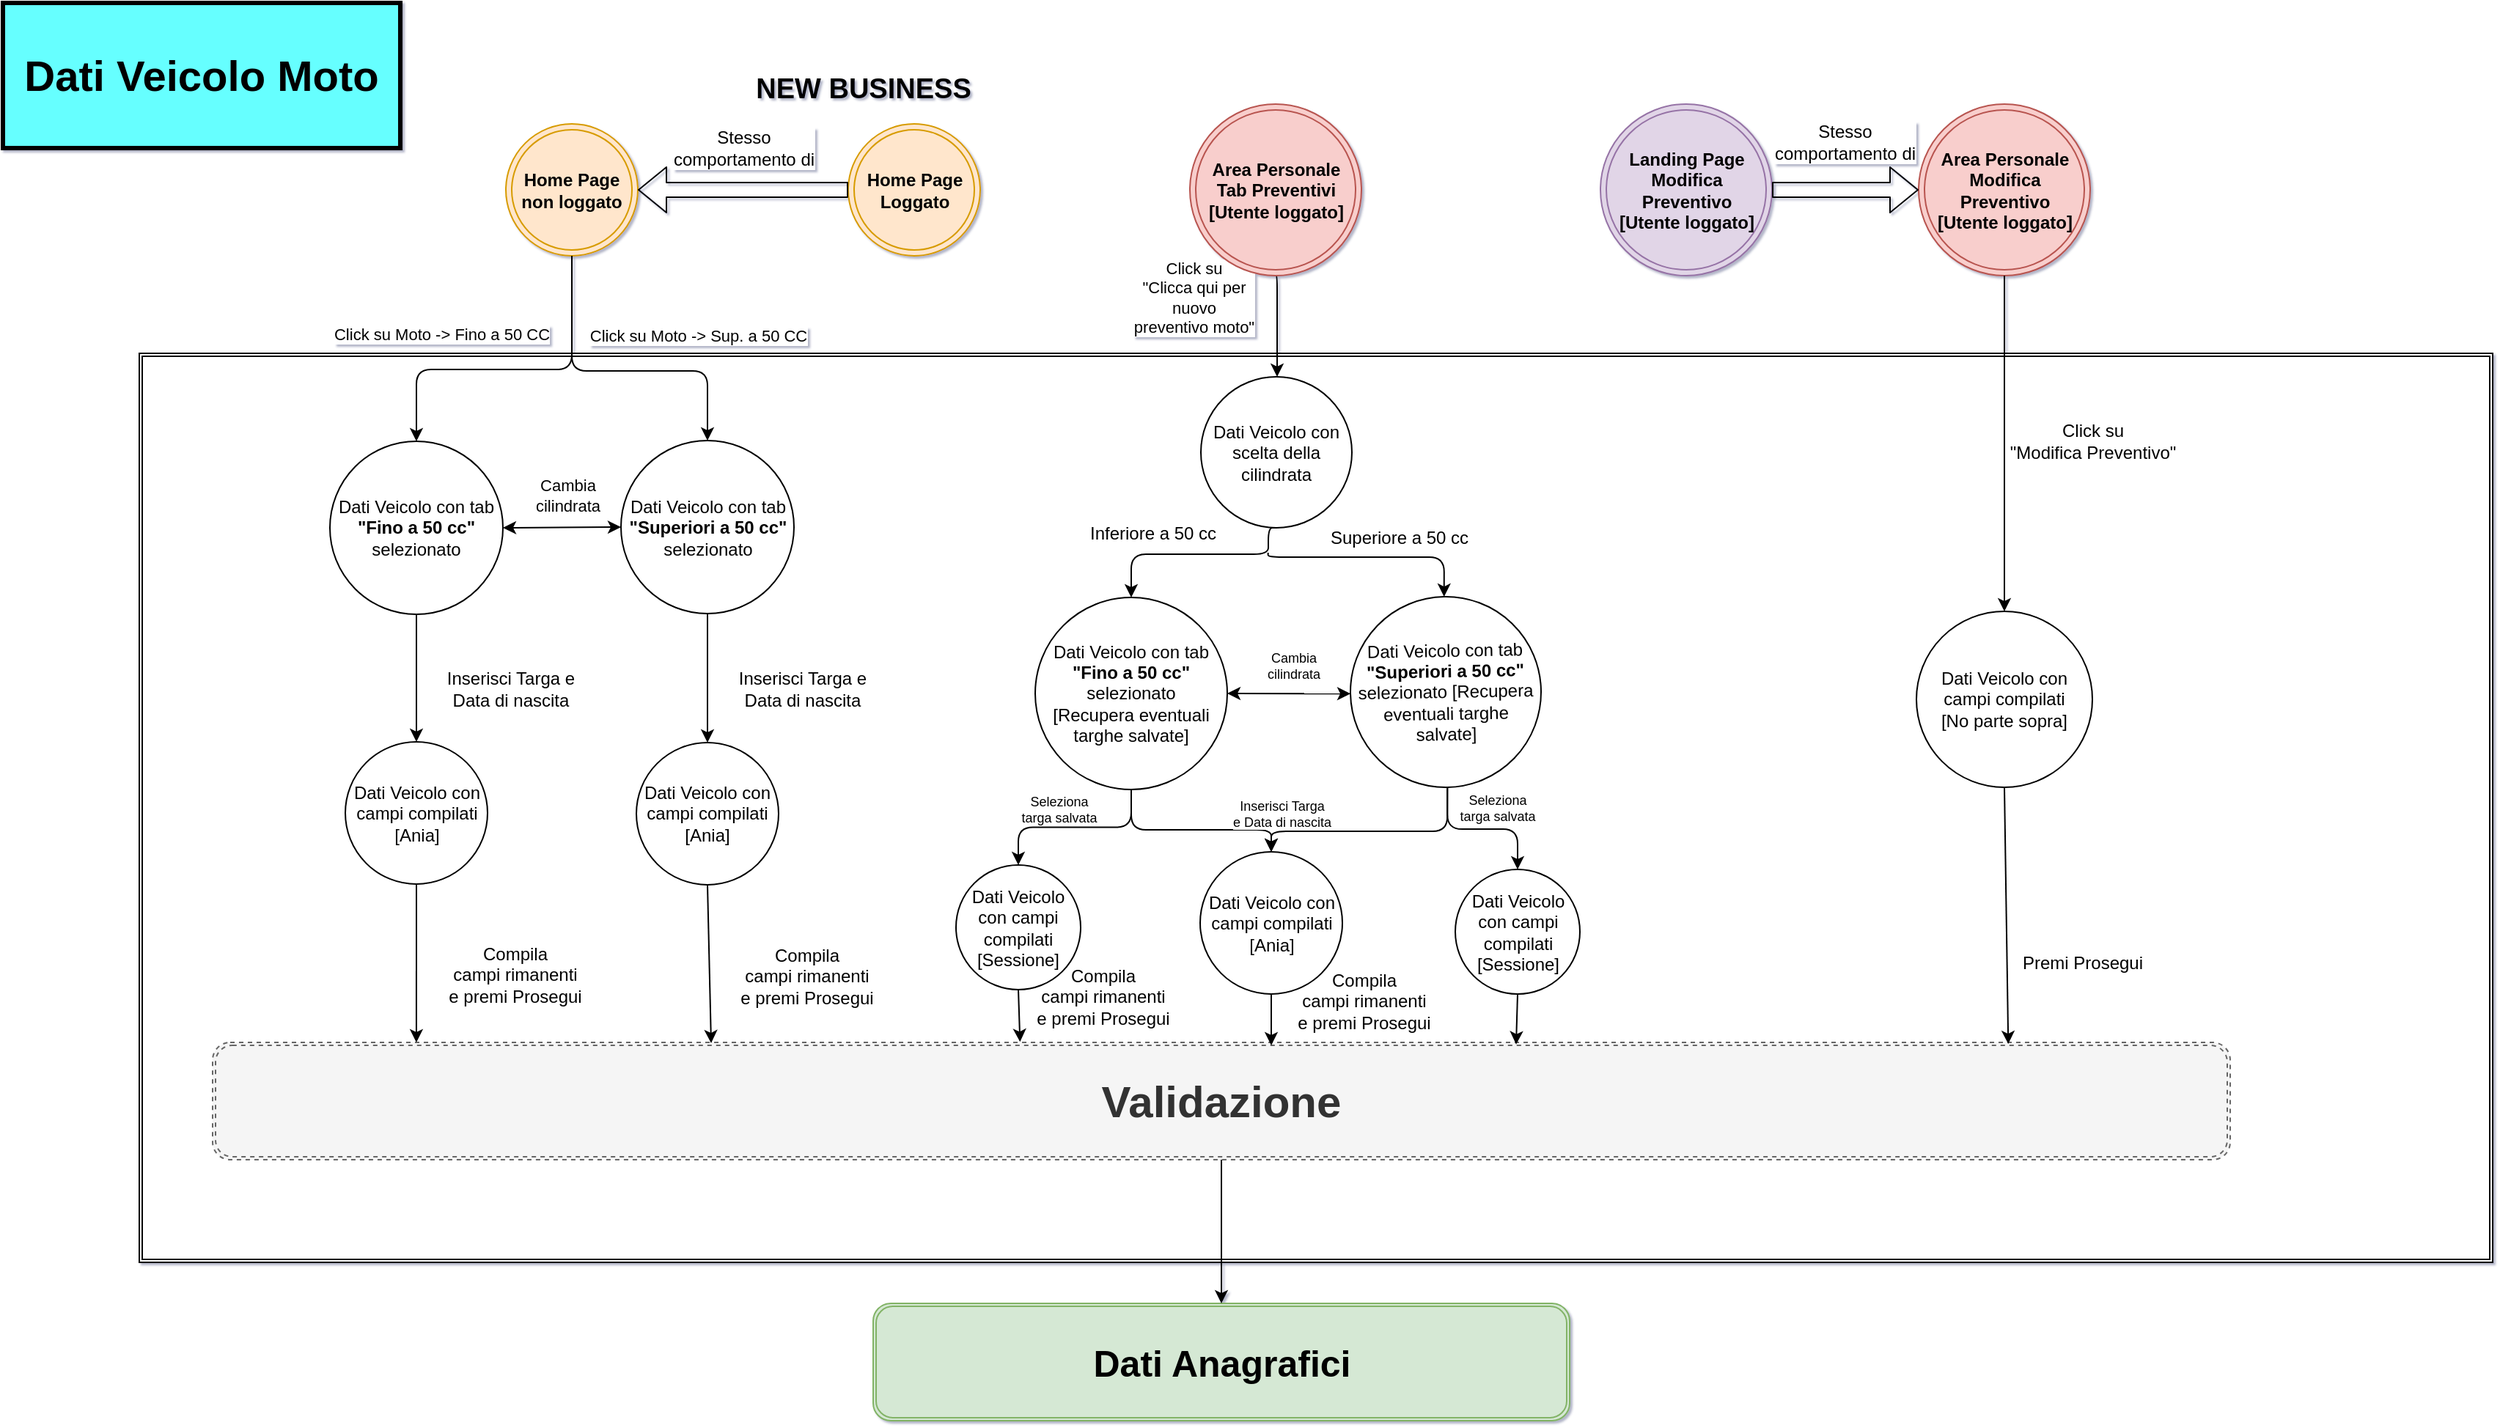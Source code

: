 <mxfile version="10.7.0" type="github"><diagram id="JJi0atK4ak9QtX_G3xx3" name="Page-1"><mxGraphModel dx="2568" dy="584" grid="0" gridSize="10" guides="1" tooltips="1" connect="1" arrows="1" fold="1" page="1" pageScale="1" pageWidth="1654" pageHeight="1169" background="none" math="0" shadow="1"><root><mxCell id="0"/><mxCell id="1" parent="0"/><mxCell id="fJAn6QZTrk5kd5fj208G-4" value="" style="shape=ext;double=1;rounded=0;whiteSpace=wrap;html=1;" parent="1" vertex="1"><mxGeometry x="-1520" y="254" width="1605" height="620" as="geometry"/></mxCell><mxCell id="fJAn6QZTrk5kd5fj208G-1" value="&lt;b&gt;Home Page&lt;br&gt;non loggato&lt;/b&gt;&lt;br&gt;" style="ellipse;shape=doubleEllipse;whiteSpace=wrap;html=1;aspect=fixed;fillColor=#ffe6cc;strokeColor=#d79b00;" parent="1" vertex="1"><mxGeometry x="-1270" y="97.5" width="90" height="90" as="geometry"/></mxCell><mxCell id="fJAn6QZTrk5kd5fj208G-5" value="Dati Veicolo con tab &lt;b&gt;&quot;Fino a 50 cc&quot; &lt;/b&gt;selezionato&lt;br&gt;" style="ellipse;whiteSpace=wrap;html=1;aspect=fixed;" parent="1" vertex="1"><mxGeometry x="-1390" y="314" width="118" height="118" as="geometry"/></mxCell><mxCell id="cSpS1H4KltPHv6ZelQDa-6" value="Dati Veicolo con scelta della cilindrata&lt;br&gt;" style="ellipse;whiteSpace=wrap;html=1;aspect=fixed;" parent="1" vertex="1"><mxGeometry x="-796" y="270" width="103" height="103" as="geometry"/></mxCell><mxCell id="cSpS1H4KltPHv6ZelQDa-8" value="&lt;b&gt;&lt;font style=&quot;font-size: 19px&quot;&gt;NEW BUSINESS&lt;/font&gt;&lt;/b&gt;" style="text;html=1;strokeColor=none;fillColor=none;align=center;verticalAlign=middle;whiteSpace=wrap;rounded=0;" parent="1" vertex="1"><mxGeometry x="-1118" y="64" width="184" height="20" as="geometry"/></mxCell><mxCell id="cSpS1H4KltPHv6ZelQDa-27" value="&lt;b&gt;&lt;font style=&quot;font-size: 30px&quot;&gt;Validazione&lt;/font&gt;&lt;/b&gt;" style="shape=ext;double=1;rounded=1;whiteSpace=wrap;html=1;strokeColor=#666666;dashed=1;shadow=0;glass=0;comic=0;fillColor=#f5f5f5;fontColor=#333333;" parent="1" vertex="1"><mxGeometry x="-1470" y="724" width="1376" height="80" as="geometry"/></mxCell><mxCell id="cSpS1H4KltPHv6ZelQDa-28" value="" style="endArrow=classic;html=1;exitX=0.5;exitY=1;exitDx=0;exitDy=0;entryX=0.5;entryY=0;entryDx=0;entryDy=0;" parent="1" source="fJAn6QZTrk5kd5fj208G-5" target="19JvDWEXzMYu1qSVctNN-4" edge="1"><mxGeometry width="50" height="50" relative="1" as="geometry"><mxPoint x="-1355" y="594.5" as="sourcePoint"/><mxPoint x="-1374" y="700" as="targetPoint"/></mxGeometry></mxCell><mxCell id="cSpS1H4KltPHv6ZelQDa-29" value="Inserisci Targa e &lt;br&gt;Data di nascita" style="text;html=1;resizable=0;points=[];align=center;verticalAlign=middle;labelBackgroundColor=#ffffff;" parent="cSpS1H4KltPHv6ZelQDa-28" vertex="1" connectable="0"><mxGeometry x="-0.075" y="2" relative="1" as="geometry"><mxPoint x="62" y="11" as="offset"/></mxGeometry></mxCell><mxCell id="cSpS1H4KltPHv6ZelQDa-32" value="" style="endArrow=classic;html=1;exitX=0.5;exitY=1;exitDx=0;exitDy=0;edgeStyle=orthogonalEdgeStyle;entryX=0.5;entryY=0;entryDx=0;entryDy=0;" parent="1" source="cSpS1H4KltPHv6ZelQDa-6" target="JfOugRSdUEB6alHewF7S-2" edge="1"><mxGeometry width="50" height="50" relative="1" as="geometry"><mxPoint x="-784" y="433" as="sourcePoint"/><mxPoint x="-800" y="473.833" as="targetPoint"/><Array as="points"><mxPoint x="-750" y="391"/><mxPoint x="-843" y="391"/></Array></mxGeometry></mxCell><mxCell id="cSpS1H4KltPHv6ZelQDa-33" value="Inferiore a 50 cc" style="text;html=1;resizable=0;points=[];align=center;verticalAlign=middle;labelBackgroundColor=#ffffff;" parent="cSpS1H4KltPHv6ZelQDa-32" vertex="1" connectable="0"><mxGeometry x="-0.075" y="2" relative="1" as="geometry"><mxPoint x="-35" y="-16.5" as="offset"/></mxGeometry></mxCell><mxCell id="cSpS1H4KltPHv6ZelQDa-40" value="&lt;b&gt;&lt;font style=&quot;font-size: 25px&quot;&gt;Dati Anagrafici&lt;/font&gt;&lt;/b&gt;" style="shape=ext;double=1;rounded=1;whiteSpace=wrap;html=1;fillColor=#d5e8d4;strokeColor=#82b366;" parent="1" vertex="1"><mxGeometry x="-1019.5" y="902" width="475" height="80" as="geometry"/></mxCell><mxCell id="cSpS1H4KltPHv6ZelQDa-41" value="" style="endArrow=classic;html=1;entryX=0.5;entryY=0;entryDx=0;entryDy=0;exitX=0.5;exitY=1;exitDx=0;exitDy=0;" parent="1" source="cSpS1H4KltPHv6ZelQDa-27" target="cSpS1H4KltPHv6ZelQDa-40" edge="1"><mxGeometry width="50" height="50" relative="1" as="geometry"><mxPoint x="-827" y="804" as="sourcePoint"/><mxPoint x="-960" y="814" as="targetPoint"/></mxGeometry></mxCell><mxCell id="ZWPn5U4pZdqaBpn7iLRA-13" value="" style="endArrow=classic;html=1;exitX=0.5;exitY=1;exitDx=0;exitDy=0;edgeStyle=orthogonalEdgeStyle;entryX=0.5;entryY=0;entryDx=0;entryDy=0;" parent="1" target="JfOugRSdUEB6alHewF7S-3" edge="1"><mxGeometry width="50" height="50" relative="1" as="geometry"><mxPoint x="-750.167" y="390" as="sourcePoint"/><mxPoint x="-676" y="458" as="targetPoint"/><Array as="points"><mxPoint x="-750" y="393"/><mxPoint x="-630" y="393"/></Array></mxGeometry></mxCell><mxCell id="ZWPn5U4pZdqaBpn7iLRA-14" value="Superiore a 50 cc" style="text;html=1;resizable=0;points=[];align=center;verticalAlign=middle;labelBackgroundColor=#ffffff;" parent="ZWPn5U4pZdqaBpn7iLRA-13" vertex="1" connectable="0"><mxGeometry x="-0.075" y="2" relative="1" as="geometry"><mxPoint x="22" y="-11" as="offset"/></mxGeometry></mxCell><mxCell id="ZWPn5U4pZdqaBpn7iLRA-20" value="&lt;b&gt;&lt;font style=&quot;font-size: 29px&quot;&gt;Dati Veicolo Moto&lt;/font&gt;&lt;/b&gt;" style="text;html=1;strokeColor=#000000;fillColor=#66FFFF;align=center;verticalAlign=middle;whiteSpace=wrap;rounded=0;shadow=0;glass=0;comic=0;strokeWidth=3;" parent="1" vertex="1"><mxGeometry x="-1613" y="15" width="271" height="99" as="geometry"/></mxCell><mxCell id="19JvDWEXzMYu1qSVctNN-3" value="Click su Moto -&amp;gt; Fino a 50 CC" style="endArrow=classic;html=1;labelBackgroundColor=#ffffff;strokeColor=#000000;fontColor=#000000;exitX=0.5;exitY=1;exitDx=0;exitDy=0;entryX=0.5;entryY=0;entryDx=0;entryDy=0;edgeStyle=orthogonalEdgeStyle;" parent="1" source="fJAn6QZTrk5kd5fj208G-1" target="fJAn6QZTrk5kd5fj208G-5" edge="1"><mxGeometry x="0.435" y="-24" width="50" height="50" relative="1" as="geometry"><mxPoint x="-1402" y="223" as="sourcePoint"/><mxPoint x="-1396" y="193" as="targetPoint"/><mxPoint as="offset"/><Array as="points"><mxPoint x="-1225" y="265"/><mxPoint x="-1331" y="265"/></Array></mxGeometry></mxCell><mxCell id="19JvDWEXzMYu1qSVctNN-4" value="Dati Veicolo con campi compilati [Ania]" style="ellipse;whiteSpace=wrap;html=1;aspect=fixed;fontColor=#000000;" parent="1" vertex="1"><mxGeometry x="-1379.5" y="519" width="97" height="97" as="geometry"/></mxCell><mxCell id="19JvDWEXzMYu1qSVctNN-5" value="" style="endArrow=classic;html=1;exitX=0.5;exitY=1;exitDx=0;exitDy=0;entryX=0.101;entryY=0;entryDx=0;entryDy=0;entryPerimeter=0;" parent="1" source="19JvDWEXzMYu1qSVctNN-4" target="cSpS1H4KltPHv6ZelQDa-27" edge="1"><mxGeometry width="50" height="50" relative="1" as="geometry"><mxPoint x="-1075" y="454" as="sourcePoint"/><mxPoint x="-1072" y="731" as="targetPoint"/></mxGeometry></mxCell><mxCell id="19JvDWEXzMYu1qSVctNN-6" value="Compila &lt;br&gt;campi rimanenti &lt;br&gt;e premi Prosegui" style="text;html=1;resizable=0;points=[];align=center;verticalAlign=middle;labelBackgroundColor=#ffffff;" parent="19JvDWEXzMYu1qSVctNN-5" vertex="1" connectable="0"><mxGeometry x="-0.317" y="-4" relative="1" as="geometry"><mxPoint x="70.5" y="25" as="offset"/></mxGeometry></mxCell><mxCell id="19JvDWEXzMYu1qSVctNN-7" value="Dati Veicolo con tab &lt;b&gt;&quot;Superiori a 50 cc&quot; &lt;/b&gt;selezionato&lt;br&gt;" style="ellipse;whiteSpace=wrap;html=1;aspect=fixed;" parent="1" vertex="1"><mxGeometry x="-1191.5" y="313.5" width="118" height="118" as="geometry"/></mxCell><mxCell id="19JvDWEXzMYu1qSVctNN-8" value="" style="endArrow=classic;html=1;exitX=0.5;exitY=1;exitDx=0;exitDy=0;entryX=0.5;entryY=0;entryDx=0;entryDy=0;" parent="1" source="19JvDWEXzMYu1qSVctNN-7" target="19JvDWEXzMYu1qSVctNN-11" edge="1"><mxGeometry width="50" height="50" relative="1" as="geometry"><mxPoint x="-1205" y="595" as="sourcePoint"/><mxPoint x="-1224" y="700.5" as="targetPoint"/></mxGeometry></mxCell><mxCell id="19JvDWEXzMYu1qSVctNN-9" value="Inserisci Targa e &lt;br&gt;Data di nascita" style="text;html=1;resizable=0;points=[];align=center;verticalAlign=middle;labelBackgroundColor=#ffffff;" parent="19JvDWEXzMYu1qSVctNN-8" vertex="1" connectable="0"><mxGeometry x="-0.075" y="2" relative="1" as="geometry"><mxPoint x="62" y="11" as="offset"/></mxGeometry></mxCell><mxCell id="19JvDWEXzMYu1qSVctNN-10" value="Click su Moto -&amp;gt; Sup. a 50 CC" style="endArrow=classic;html=1;labelBackgroundColor=#ffffff;strokeColor=#000000;fontColor=#000000;exitX=0.5;exitY=1;exitDx=0;exitDy=0;entryX=0.5;entryY=0;entryDx=0;entryDy=0;edgeStyle=orthogonalEdgeStyle;" parent="1" source="fJAn6QZTrk5kd5fj208G-1" target="19JvDWEXzMYu1qSVctNN-7" edge="1"><mxGeometry x="0.502" y="24" width="50" height="50" relative="1" as="geometry"><mxPoint x="-1103" y="188" as="sourcePoint"/><mxPoint x="-1274" y="193" as="targetPoint"/><mxPoint as="offset"/><Array as="points"><mxPoint x="-1225" y="266"/><mxPoint x="-1132" y="266"/></Array></mxGeometry></mxCell><mxCell id="19JvDWEXzMYu1qSVctNN-11" value="Dati Veicolo con campi compilati [Ania]" style="ellipse;whiteSpace=wrap;html=1;aspect=fixed;fontColor=#000000;" parent="1" vertex="1"><mxGeometry x="-1181" y="519.5" width="97" height="97" as="geometry"/></mxCell><mxCell id="19JvDWEXzMYu1qSVctNN-12" value="" style="endArrow=classic;html=1;exitX=0.5;exitY=1;exitDx=0;exitDy=0;entryX=0.308;entryY=0;entryDx=0;entryDy=0;entryPerimeter=0;" parent="1" source="19JvDWEXzMYu1qSVctNN-11" edge="1"><mxGeometry width="50" height="50" relative="1" as="geometry"><mxPoint x="-925" y="454.5" as="sourcePoint"/><mxPoint x="-1130" y="724.5" as="targetPoint"/></mxGeometry></mxCell><mxCell id="19JvDWEXzMYu1qSVctNN-13" value="Compila &lt;br&gt;campi rimanenti &lt;br&gt;e premi Prosegui" style="text;html=1;resizable=0;points=[];align=center;verticalAlign=middle;labelBackgroundColor=#ffffff;" parent="19JvDWEXzMYu1qSVctNN-12" vertex="1" connectable="0"><mxGeometry x="-0.317" y="-4" relative="1" as="geometry"><mxPoint x="70.5" y="25" as="offset"/></mxGeometry></mxCell><mxCell id="19JvDWEXzMYu1qSVctNN-17" value="Cambia &lt;br&gt;cilindrata" style="endArrow=classic;startArrow=classic;html=1;labelBackgroundColor=#ffffff;strokeColor=#000000;fontColor=#000000;entryX=0;entryY=0.5;entryDx=0;entryDy=0;exitX=1;exitY=0.5;exitDx=0;exitDy=0;" parent="1" source="fJAn6QZTrk5kd5fj208G-5" target="19JvDWEXzMYu1qSVctNN-7" edge="1"><mxGeometry x="0.104" y="22" width="50" height="50" relative="1" as="geometry"><mxPoint x="-1256" y="407" as="sourcePoint"/><mxPoint x="-1206" y="357" as="targetPoint"/><mxPoint as="offset"/></mxGeometry></mxCell><mxCell id="JfOugRSdUEB6alHewF7S-2" value="Dati Veicolo con tab &lt;b&gt;&quot;Fino a 50 cc&quot; &lt;/b&gt;selezionato&lt;br&gt;[Recupera eventuali targhe salvate]&lt;br&gt;" style="ellipse;whiteSpace=wrap;html=1;aspect=fixed;" parent="1" vertex="1"><mxGeometry x="-909" y="420.5" width="131" height="131" as="geometry"/></mxCell><mxCell id="JfOugRSdUEB6alHewF7S-3" value="Dati Veicolo con tab &lt;b&gt;&quot;Superiori a 50 cc&quot; &lt;/b&gt;selezionato [Recupera eventuali targhe salvate]&lt;br&gt;" style="ellipse;whiteSpace=wrap;html=1;aspect=fixed;rotation=-1;" parent="1" vertex="1"><mxGeometry x="-694" y="420" width="130" height="130" as="geometry"/></mxCell><mxCell id="JfOugRSdUEB6alHewF7S-5" value="" style="endArrow=classic;html=1;exitX=0.5;exitY=1;exitDx=0;exitDy=0;entryX=0.5;entryY=0;entryDx=0;entryDy=0;edgeStyle=orthogonalEdgeStyle;" parent="1" source="JfOugRSdUEB6alHewF7S-2" target="JfOugRSdUEB6alHewF7S-7" edge="1"><mxGeometry width="50" height="50" relative="1" as="geometry"><mxPoint x="-1032.667" y="417.333" as="sourcePoint"/><mxPoint x="-1124" y="686.5" as="targetPoint"/><Array as="points"><mxPoint x="-843" y="579"/><mxPoint x="-748" y="579"/></Array></mxGeometry></mxCell><mxCell id="JfOugRSdUEB6alHewF7S-6" value="Inserisci Targa &lt;br&gt;e Data di nascita" style="text;html=1;resizable=0;points=[];align=center;verticalAlign=middle;labelBackgroundColor=#ffffff;spacing=2;fontSize=9;" parent="JfOugRSdUEB6alHewF7S-5" vertex="1" connectable="0"><mxGeometry x="-0.075" y="2" relative="1" as="geometry"><mxPoint x="65.5" y="-9.5" as="offset"/></mxGeometry></mxCell><mxCell id="JfOugRSdUEB6alHewF7S-8" value="" style="endArrow=classic;html=1;exitX=0.5;exitY=1;exitDx=0;exitDy=0;" parent="1" source="JfOugRSdUEB6alHewF7S-7" edge="1"><mxGeometry width="50" height="50" relative="1" as="geometry"><mxPoint x="-825" y="440.5" as="sourcePoint"/><mxPoint x="-748" y="726" as="targetPoint"/></mxGeometry></mxCell><mxCell id="JfOugRSdUEB6alHewF7S-9" value="Compila &lt;br&gt;campi rimanenti &lt;br&gt;e premi Prosegui" style="text;html=1;resizable=0;points=[];align=center;verticalAlign=middle;labelBackgroundColor=#ffffff;" parent="JfOugRSdUEB6alHewF7S-8" vertex="1" connectable="0"><mxGeometry x="-0.317" y="-4" relative="1" as="geometry"><mxPoint x="67" y="-7" as="offset"/></mxGeometry></mxCell><mxCell id="JfOugRSdUEB6alHewF7S-12" value="" style="endArrow=classic;html=1;labelBackgroundColor=#ffffff;strokeColor=#000000;fontColor=#000000;exitX=0.5;exitY=1;exitDx=0;exitDy=0;entryX=0.5;entryY=0;entryDx=0;entryDy=0;edgeStyle=orthogonalEdgeStyle;" parent="1" source="JfOugRSdUEB6alHewF7S-3" target="JfOugRSdUEB6alHewF7S-7" edge="1"><mxGeometry width="50" height="50" relative="1" as="geometry"><mxPoint x="-643" y="646" as="sourcePoint"/><mxPoint x="-593" y="596" as="targetPoint"/><Array as="points"><mxPoint x="-627" y="580"/><mxPoint x="-748" y="580"/></Array></mxGeometry></mxCell><mxCell id="JfOugRSdUEB6alHewF7S-7" value="Dati Veicolo con campi compilati [Ania]" style="ellipse;whiteSpace=wrap;html=1;aspect=fixed;fontColor=#000000;" parent="1" vertex="1"><mxGeometry x="-796.5" y="594" width="97" height="97" as="geometry"/></mxCell><mxCell id="JfOugRSdUEB6alHewF7S-13" value="Cambia&lt;br&gt;cilindrata&lt;br&gt;" style="endArrow=classic;startArrow=classic;html=1;labelBackgroundColor=#ffffff;strokeColor=#000000;fontSize=9;fontColor=#000000;exitX=1;exitY=0.5;exitDx=0;exitDy=0;entryX=0;entryY=0.5;entryDx=0;entryDy=0;" parent="1" source="JfOugRSdUEB6alHewF7S-2" target="JfOugRSdUEB6alHewF7S-3" edge="1"><mxGeometry x="0.077" y="19" width="50" height="50" relative="1" as="geometry"><mxPoint x="-759" y="551" as="sourcePoint"/><mxPoint x="-709" y="501" as="targetPoint"/><mxPoint as="offset"/></mxGeometry></mxCell><mxCell id="JfOugRSdUEB6alHewF7S-14" value="" style="endArrow=classic;html=1;labelBackgroundColor=#ffffff;strokeColor=#000000;fontSize=9;fontColor=#000000;exitX=0.5;exitY=1;exitDx=0;exitDy=0;entryX=0.5;entryY=0;entryDx=0;entryDy=0;edgeStyle=orthogonalEdgeStyle;" parent="1" source="JfOugRSdUEB6alHewF7S-2" target="JfOugRSdUEB6alHewF7S-15" edge="1"><mxGeometry width="50" height="50" relative="1" as="geometry"><mxPoint x="-891" y="634" as="sourcePoint"/><mxPoint x="-841" y="576" as="targetPoint"/></mxGeometry></mxCell><mxCell id="JfOugRSdUEB6alHewF7S-16" value="Seleziona &lt;br&gt;targa salvata" style="text;html=1;resizable=0;points=[];align=center;verticalAlign=middle;labelBackgroundColor=#ffffff;fontSize=9;fontColor=#000000;" parent="JfOugRSdUEB6alHewF7S-14" vertex="1" connectable="0"><mxGeometry x="0.127" y="-1" relative="1" as="geometry"><mxPoint x="-3.5" y="-12" as="offset"/></mxGeometry></mxCell><mxCell id="JfOugRSdUEB6alHewF7S-18" value="" style="endArrow=classic;html=1;exitX=0.5;exitY=1;exitDx=0;exitDy=0;entryX=0.645;entryY=-0.002;entryDx=0;entryDy=0;entryPerimeter=0;" parent="1" source="JfOugRSdUEB6alHewF7S-15" edge="1"><mxGeometry width="50" height="50" relative="1" as="geometry"><mxPoint x="-738.333" y="701.333" as="sourcePoint"/><mxPoint x="-919.333" y="723.667" as="targetPoint"/></mxGeometry></mxCell><mxCell id="JfOugRSdUEB6alHewF7S-19" value="Compila &lt;br&gt;campi rimanenti &lt;br&gt;e premi Prosegui" style="text;html=1;resizable=0;points=[];align=center;verticalAlign=middle;labelBackgroundColor=#ffffff;" parent="JfOugRSdUEB6alHewF7S-18" vertex="1" connectable="0"><mxGeometry x="-0.317" y="-4" relative="1" as="geometry"><mxPoint x="61" y="-7" as="offset"/></mxGeometry></mxCell><mxCell id="JfOugRSdUEB6alHewF7S-15" value="&lt;font style=&quot;font-size: 12px&quot;&gt;Dati Veicolo con campi compilati [Sessione]&lt;/font&gt;" style="ellipse;whiteSpace=wrap;html=1;aspect=fixed;fontSize=9;fontColor=#000000;" parent="1" vertex="1"><mxGeometry x="-963" y="603" width="85" height="85" as="geometry"/></mxCell><mxCell id="JfOugRSdUEB6alHewF7S-21" value="" style="endArrow=classic;html=1;labelBackgroundColor=#ffffff;strokeColor=#000000;fontSize=9;fontColor=#000000;exitX=0.5;exitY=1;exitDx=0;exitDy=0;entryX=0.5;entryY=0;entryDx=0;entryDy=0;edgeStyle=orthogonalEdgeStyle;" parent="1" source="JfOugRSdUEB6alHewF7S-3" target="JfOugRSdUEB6alHewF7S-25" edge="1"><mxGeometry width="50" height="50" relative="1" as="geometry"><mxPoint x="-389.333" y="538.833" as="sourcePoint"/><mxPoint x="-387" y="563.5" as="targetPoint"/></mxGeometry></mxCell><mxCell id="JfOugRSdUEB6alHewF7S-22" value="Seleziona &lt;br&gt;targa salvata" style="text;html=1;resizable=0;points=[];align=center;verticalAlign=middle;labelBackgroundColor=#ffffff;fontSize=9;fontColor=#000000;" parent="JfOugRSdUEB6alHewF7S-21" vertex="1" connectable="0"><mxGeometry x="0.127" y="-1" relative="1" as="geometry"><mxPoint x="4" y="-16" as="offset"/></mxGeometry></mxCell><mxCell id="JfOugRSdUEB6alHewF7S-23" value="" style="endArrow=classic;html=1;exitX=0.5;exitY=1;exitDx=0;exitDy=0;entryX=0.98;entryY=0.025;entryDx=0;entryDy=0;entryPerimeter=0;" parent="1" source="JfOugRSdUEB6alHewF7S-25" edge="1"><mxGeometry width="50" height="50" relative="1" as="geometry"><mxPoint x="-284.333" y="688.833" as="sourcePoint"/><mxPoint x="-581" y="725.333" as="targetPoint"/></mxGeometry></mxCell><mxCell id="JfOugRSdUEB6alHewF7S-25" value="&lt;font style=&quot;font-size: 12px&quot;&gt;Dati Veicolo con campi compilati [Sessione]&lt;/font&gt;" style="ellipse;whiteSpace=wrap;html=1;aspect=fixed;fontSize=9;fontColor=#000000;" parent="1" vertex="1"><mxGeometry x="-622.5" y="606" width="85" height="85" as="geometry"/></mxCell><mxCell id="JfOugRSdUEB6alHewF7S-28" value="&lt;b&gt;Home Page&lt;br&gt;Loggato&lt;/b&gt;&lt;br&gt;" style="ellipse;shape=doubleEllipse;whiteSpace=wrap;html=1;aspect=fixed;fillColor=#ffe6cc;strokeColor=#d79b00;" parent="1" vertex="1"><mxGeometry x="-1036.5" y="97.5" width="90" height="90" as="geometry"/></mxCell><mxCell id="cSpS1H4KltPHv6ZelQDa-5" value="Click su&lt;br&gt;&quot;Clicca qui per &lt;br&gt;nuovo &lt;br&gt;preventivo moto&quot;&lt;br&gt;" style="edgeStyle=elbowEdgeStyle;elbow=horizontal;endArrow=classic;html=1;entryX=0.5;entryY=0;entryDx=0;entryDy=0;exitX=0.5;exitY=1;exitDx=0;exitDy=0;" parent="1" source="cSpS1H4KltPHv6ZelQDa-4" target="cSpS1H4KltPHv6ZelQDa-6" edge="1"><mxGeometry x="-0.566" y="-57" width="50" height="50" relative="1" as="geometry"><mxPoint x="-742" y="196" as="sourcePoint"/><mxPoint x="-709" y="222" as="targetPoint"/><Array as="points"><mxPoint x="-744" y="236"/></Array><mxPoint as="offset"/></mxGeometry></mxCell><mxCell id="cSpS1H4KltPHv6ZelQDa-4" value="&lt;b&gt;Area Personale&lt;br&gt;Tab Preventivi&lt;br&gt;[Utente loggato]&lt;/b&gt;&lt;br&gt;" style="ellipse;shape=doubleEllipse;whiteSpace=wrap;html=1;aspect=fixed;fillColor=#f8cecc;strokeColor=#b85450;" parent="1" vertex="1"><mxGeometry x="-803.5" y="84" width="117" height="117" as="geometry"/></mxCell><mxCell id="kOdJT28khSJ4v5jZ0pYb-1" value="" style="shape=flexArrow;endArrow=classic;html=1;exitX=0;exitY=0.5;exitDx=0;exitDy=0;" parent="1" source="JfOugRSdUEB6alHewF7S-28" target="fJAn6QZTrk5kd5fj208G-1" edge="1"><mxGeometry width="50" height="50" relative="1" as="geometry"><mxPoint x="-1138" y="157" as="sourcePoint"/><mxPoint x="-1088" y="107" as="targetPoint"/></mxGeometry></mxCell><mxCell id="kOdJT28khSJ4v5jZ0pYb-2" value="Stesso &lt;br&gt;comportamento di" style="text;html=1;resizable=0;points=[];align=center;verticalAlign=middle;labelBackgroundColor=#ffffff;" parent="kOdJT28khSJ4v5jZ0pYb-1" vertex="1" connectable="0"><mxGeometry x="0.291" y="-4" relative="1" as="geometry"><mxPoint x="21" y="-24.5" as="offset"/></mxGeometry></mxCell><mxCell id="SYh0mmwqsHTw629-lkwl-1" value="&lt;b&gt;Area Personale&lt;br&gt;Modifica Preventivo&lt;br&gt;[Utente loggato]&lt;/b&gt;&lt;br&gt;" style="ellipse;shape=doubleEllipse;whiteSpace=wrap;html=1;aspect=fixed;fillColor=#f8cecc;strokeColor=#b85450;" vertex="1" parent="1"><mxGeometry x="-306.5" y="84" width="117" height="117" as="geometry"/></mxCell><mxCell id="SYh0mmwqsHTw629-lkwl-2" value="Dati Veicolo con campi compilati&lt;br&gt;[No parte sopra]&lt;br&gt;" style="ellipse;whiteSpace=wrap;html=1;aspect=fixed;fillColor=none;fontSize=12;" vertex="1" parent="1"><mxGeometry x="-308" y="430" width="120" height="120" as="geometry"/></mxCell><mxCell id="SYh0mmwqsHTw629-lkwl-3" value="" style="endArrow=classic;html=1;fontSize=12;entryX=0.5;entryY=0;entryDx=0;entryDy=0;exitX=0.5;exitY=1;exitDx=0;exitDy=0;" edge="1" parent="1" source="SYh0mmwqsHTw629-lkwl-1" target="SYh0mmwqsHTw629-lkwl-2"><mxGeometry width="50" height="50" relative="1" as="geometry"><mxPoint x="-312" y="381" as="sourcePoint"/><mxPoint x="-262" y="331" as="targetPoint"/></mxGeometry></mxCell><mxCell id="SYh0mmwqsHTw629-lkwl-5" value="Click su &lt;br&gt;&quot;Modifica Preventivo&quot;" style="text;html=1;resizable=0;points=[];align=center;verticalAlign=middle;labelBackgroundColor=#ffffff;fontSize=12;" vertex="1" connectable="0" parent="SYh0mmwqsHTw629-lkwl-3"><mxGeometry x="0.223" y="-1" relative="1" as="geometry"><mxPoint x="61" y="-27" as="offset"/></mxGeometry></mxCell><mxCell id="SYh0mmwqsHTw629-lkwl-4" value="" style="endArrow=classic;html=1;fontSize=12;exitX=0.5;exitY=1;exitDx=0;exitDy=0;entryX=0.89;entryY=0.013;entryDx=0;entryDy=0;entryPerimeter=0;" edge="1" parent="1" source="SYh0mmwqsHTw629-lkwl-2" target="cSpS1H4KltPHv6ZelQDa-27"><mxGeometry width="50" height="50" relative="1" as="geometry"><mxPoint x="-301" y="652" as="sourcePoint"/><mxPoint x="-251" y="602" as="targetPoint"/></mxGeometry></mxCell><mxCell id="SYh0mmwqsHTw629-lkwl-6" value="Premi Prosegui" style="text;html=1;resizable=0;points=[];align=center;verticalAlign=middle;labelBackgroundColor=#ffffff;fontSize=12;" vertex="1" connectable="0" parent="SYh0mmwqsHTw629-lkwl-4"><mxGeometry x="0.326" y="1" relative="1" as="geometry"><mxPoint x="50" y="4" as="offset"/></mxGeometry></mxCell><mxCell id="SYh0mmwqsHTw629-lkwl-7" value="&lt;b&gt;Landing Page&lt;br&gt;Modifica Preventivo&lt;br&gt;[Utente loggato]&lt;/b&gt;&lt;br&gt;" style="ellipse;shape=doubleEllipse;whiteSpace=wrap;html=1;aspect=fixed;fillColor=#e1d5e7;strokeColor=#9673a6;" vertex="1" parent="1"><mxGeometry x="-523.5" y="84" width="117" height="117" as="geometry"/></mxCell><mxCell id="SYh0mmwqsHTw629-lkwl-8" value="" style="shape=flexArrow;endArrow=classic;html=1;fontSize=12;entryX=0;entryY=0.5;entryDx=0;entryDy=0;exitX=1;exitY=0.5;exitDx=0;exitDy=0;" edge="1" parent="1" source="SYh0mmwqsHTw629-lkwl-7" target="SYh0mmwqsHTw629-lkwl-1"><mxGeometry width="50" height="50" relative="1" as="geometry"><mxPoint x="-382" y="236" as="sourcePoint"/><mxPoint x="-332" y="186" as="targetPoint"/></mxGeometry></mxCell><mxCell id="SYh0mmwqsHTw629-lkwl-9" value="Stesso &lt;br&gt;comportamento di" style="text;html=1;resizable=0;points=[];align=center;verticalAlign=middle;labelBackgroundColor=#ffffff;" vertex="1" connectable="0" parent="1"><mxGeometry x="-377.986" y="134.177" as="geometry"><mxPoint x="21" y="-24.5" as="offset"/></mxGeometry></mxCell></root></mxGraphModel></diagram></mxfile>